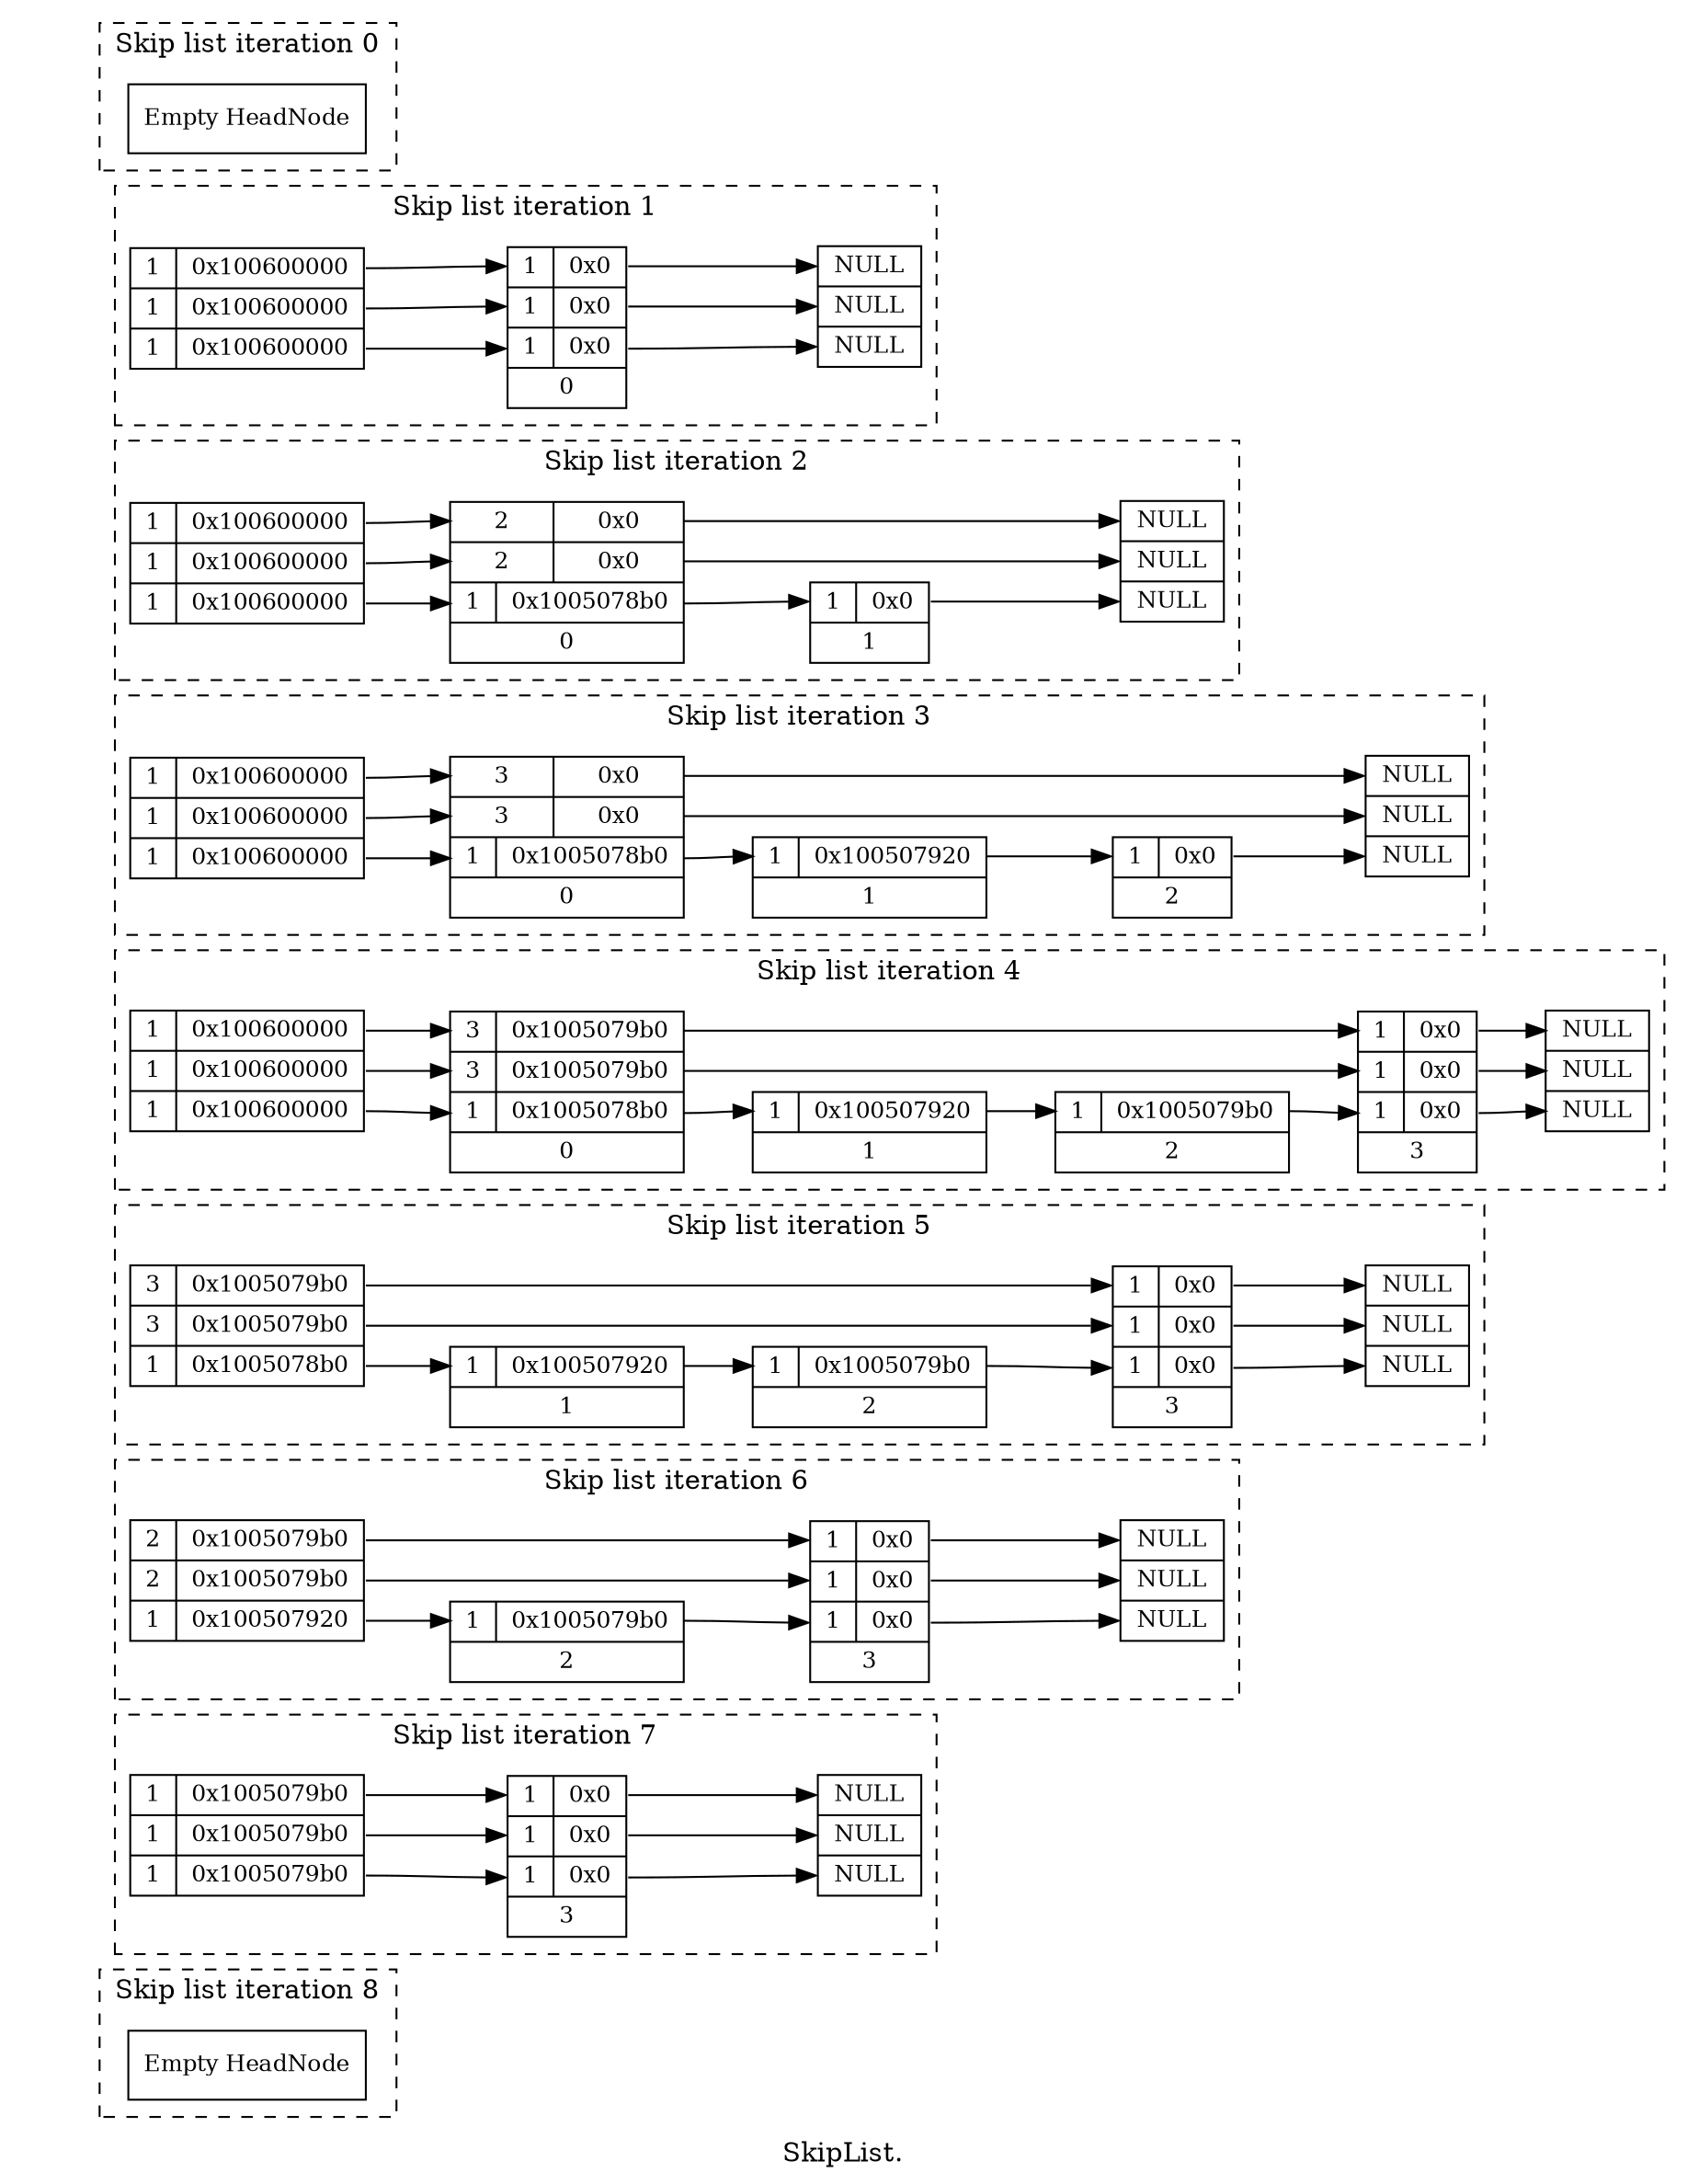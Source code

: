 # doc_insert_remove
digraph SkipList {
label = "SkipList."
graph [rankdir = "LR"];
node [fontsize = "12" shape = "ellipse"];
edge [];

subgraph cluster0 {
style=dashed
label="Skip list iteration 0"

"HeadNode0" [
label = "Empty HeadNode"
shape = "record"
];


}

subgraph cluster1 {
style=dashed
label="Skip list iteration 1"

"HeadNode1" [
label = "{ 1 | <f3> 0x100600000} | { 1 | <f2> 0x100600000} | { 1 | <f1> 0x100600000}"
shape = "record"
];
"HeadNode1":f1 -> "node10x100600000":w1 [];
"HeadNode1":f2 -> "node10x100600000":w2 [];
"HeadNode1":f3 -> "node10x100600000":w3 [];

"node10x100600000" [
label = " { <w3> 1 | <f3> 0x0 } | { <w2> 1 | <f2> 0x0 } | { <w1> 1 | <f1> 0x0 } | <f0> 0"
shape = "record"
];
"node10x100600000":f1 -> "node10x0":w1 [];
"node10x100600000":f2 -> "node10x0":w2 [];
"node10x100600000":f3 -> "node10x0":w3 [];

"node10x0" [label = "<w3> NULL | <w2> NULL | <w1> NULL" shape = "record"];
}

subgraph cluster2 {
style=dashed
label="Skip list iteration 2"

"HeadNode2" [
label = "{ 1 | <f3> 0x100600000} | { 1 | <f2> 0x100600000} | { 1 | <f1> 0x100600000}"
shape = "record"
];
"HeadNode2":f1 -> "node20x100600000":w1 [];
"HeadNode2":f2 -> "node20x100600000":w2 [];
"HeadNode2":f3 -> "node20x100600000":w3 [];

"node20x100600000" [
label = " { <w3> 2 | <f3> 0x0 } | { <w2> 2 | <f2> 0x0 } | { <w1> 1 | <f1> 0x1005078b0 } | <f0> 0"
shape = "record"
];
"node20x100600000":f1 -> "node20x1005078b0":w1 [];
"node20x100600000":f2 -> "node20x0":w2 [];
"node20x100600000":f3 -> "node20x0":w3 [];
"node20x1005078b0" [
label = " { <w1> 1 | <f1> 0x0 } | <f0> 1"
shape = "record"
];
"node20x1005078b0":f1 -> "node20x0":w1 [];

"node20x0" [label = "<w3> NULL | <w2> NULL | <w1> NULL" shape = "record"];
}

subgraph cluster3 {
style=dashed
label="Skip list iteration 3"

"HeadNode3" [
label = "{ 1 | <f3> 0x100600000} | { 1 | <f2> 0x100600000} | { 1 | <f1> 0x100600000}"
shape = "record"
];
"HeadNode3":f1 -> "node30x100600000":w1 [];
"HeadNode3":f2 -> "node30x100600000":w2 [];
"HeadNode3":f3 -> "node30x100600000":w3 [];

"node30x100600000" [
label = " { <w3> 3 | <f3> 0x0 } | { <w2> 3 | <f2> 0x0 } | { <w1> 1 | <f1> 0x1005078b0 } | <f0> 0"
shape = "record"
];
"node30x100600000":f1 -> "node30x1005078b0":w1 [];
"node30x100600000":f2 -> "node30x0":w2 [];
"node30x100600000":f3 -> "node30x0":w3 [];
"node30x1005078b0" [
label = " { <w1> 1 | <f1> 0x100507920 } | <f0> 1"
shape = "record"
];
"node30x1005078b0":f1 -> "node30x100507920":w1 [];
"node30x100507920" [
label = " { <w1> 1 | <f1> 0x0 } | <f0> 2"
shape = "record"
];
"node30x100507920":f1 -> "node30x0":w1 [];

"node30x0" [label = "<w3> NULL | <w2> NULL | <w1> NULL" shape = "record"];
}

subgraph cluster4 {
style=dashed
label="Skip list iteration 4"

"HeadNode4" [
label = "{ 1 | <f3> 0x100600000} | { 1 | <f2> 0x100600000} | { 1 | <f1> 0x100600000}"
shape = "record"
];
"HeadNode4":f1 -> "node40x100600000":w1 [];
"HeadNode4":f2 -> "node40x100600000":w2 [];
"HeadNode4":f3 -> "node40x100600000":w3 [];

"node40x100600000" [
label = " { <w3> 3 | <f3> 0x1005079b0 } | { <w2> 3 | <f2> 0x1005079b0 } | { <w1> 1 | <f1> 0x1005078b0 } | <f0> 0"
shape = "record"
];
"node40x100600000":f1 -> "node40x1005078b0":w1 [];
"node40x100600000":f2 -> "node40x1005079b0":w2 [];
"node40x100600000":f3 -> "node40x1005079b0":w3 [];
"node40x1005078b0" [
label = " { <w1> 1 | <f1> 0x100507920 } | <f0> 1"
shape = "record"
];
"node40x1005078b0":f1 -> "node40x100507920":w1 [];
"node40x100507920" [
label = " { <w1> 1 | <f1> 0x1005079b0 } | <f0> 2"
shape = "record"
];
"node40x100507920":f1 -> "node40x1005079b0":w1 [];
"node40x1005079b0" [
label = " { <w3> 1 | <f3> 0x0 } | { <w2> 1 | <f2> 0x0 } | { <w1> 1 | <f1> 0x0 } | <f0> 3"
shape = "record"
];
"node40x1005079b0":f1 -> "node40x0":w1 [];
"node40x1005079b0":f2 -> "node40x0":w2 [];
"node40x1005079b0":f3 -> "node40x0":w3 [];

"node40x0" [label = "<w3> NULL | <w2> NULL | <w1> NULL" shape = "record"];
}

subgraph cluster5 {
style=dashed
label="Skip list iteration 5"

"HeadNode5" [
label = "{ 3 | <f3> 0x1005079b0} | { 3 | <f2> 0x1005079b0} | { 1 | <f1> 0x1005078b0}"
shape = "record"
];
"HeadNode5":f1 -> "node50x1005078b0":w1 [];
"HeadNode5":f2 -> "node50x1005079b0":w2 [];
"HeadNode5":f3 -> "node50x1005079b0":w3 [];

"node50x1005078b0" [
label = " { <w1> 1 | <f1> 0x100507920 } | <f0> 1"
shape = "record"
];
"node50x1005078b0":f1 -> "node50x100507920":w1 [];
"node50x100507920" [
label = " { <w1> 1 | <f1> 0x1005079b0 } | <f0> 2"
shape = "record"
];
"node50x100507920":f1 -> "node50x1005079b0":w1 [];
"node50x1005079b0" [
label = " { <w3> 1 | <f3> 0x0 } | { <w2> 1 | <f2> 0x0 } | { <w1> 1 | <f1> 0x0 } | <f0> 3"
shape = "record"
];
"node50x1005079b0":f1 -> "node50x0":w1 [];
"node50x1005079b0":f2 -> "node50x0":w2 [];
"node50x1005079b0":f3 -> "node50x0":w3 [];

"node50x0" [label = "<w3> NULL | <w2> NULL | <w1> NULL" shape = "record"];
}

subgraph cluster6 {
style=dashed
label="Skip list iteration 6"

"HeadNode6" [
label = "{ 2 | <f3> 0x1005079b0} | { 2 | <f2> 0x1005079b0} | { 1 | <f1> 0x100507920}"
shape = "record"
];
"HeadNode6":f1 -> "node60x100507920":w1 [];
"HeadNode6":f2 -> "node60x1005079b0":w2 [];
"HeadNode6":f3 -> "node60x1005079b0":w3 [];

"node60x100507920" [
label = " { <w1> 1 | <f1> 0x1005079b0 } | <f0> 2"
shape = "record"
];
"node60x100507920":f1 -> "node60x1005079b0":w1 [];
"node60x1005079b0" [
label = " { <w3> 1 | <f3> 0x0 } | { <w2> 1 | <f2> 0x0 } | { <w1> 1 | <f1> 0x0 } | <f0> 3"
shape = "record"
];
"node60x1005079b0":f1 -> "node60x0":w1 [];
"node60x1005079b0":f2 -> "node60x0":w2 [];
"node60x1005079b0":f3 -> "node60x0":w3 [];

"node60x0" [label = "<w3> NULL | <w2> NULL | <w1> NULL" shape = "record"];
}

subgraph cluster7 {
style=dashed
label="Skip list iteration 7"

"HeadNode7" [
label = "{ 1 | <f3> 0x1005079b0} | { 1 | <f2> 0x1005079b0} | { 1 | <f1> 0x1005079b0}"
shape = "record"
];
"HeadNode7":f1 -> "node70x1005079b0":w1 [];
"HeadNode7":f2 -> "node70x1005079b0":w2 [];
"HeadNode7":f3 -> "node70x1005079b0":w3 [];

"node70x1005079b0" [
label = " { <w3> 1 | <f3> 0x0 } | { <w2> 1 | <f2> 0x0 } | { <w1> 1 | <f1> 0x0 } | <f0> 3"
shape = "record"
];
"node70x1005079b0":f1 -> "node70x0":w1 [];
"node70x1005079b0":f2 -> "node70x0":w2 [];
"node70x1005079b0":f3 -> "node70x0":w3 [];

"node70x0" [label = "<w3> NULL | <w2> NULL | <w1> NULL" shape = "record"];
}

subgraph cluster8 {
style=dashed
label="Skip list iteration 8"

"HeadNode8" [
label = "Empty HeadNode"
shape = "record"
];


}

node0 [shape=record, label = "<f0> | <f1> | <f2> | <f3> | <f4> | <f5> | <f6> | <f7> | <f8> | ", style=invis, width=0.01];
node0:f0 -> HeadNode0 [style=invis];
node0:f1 -> HeadNode1 [style=invis];
node0:f2 -> HeadNode2 [style=invis];
node0:f3 -> HeadNode3 [style=invis];
node0:f4 -> HeadNode4 [style=invis];
node0:f5 -> HeadNode5 [style=invis];
node0:f6 -> HeadNode6 [style=invis];
node0:f7 -> HeadNode7 [style=invis];
node0:f8 -> HeadNode8 [style=invis];
}
